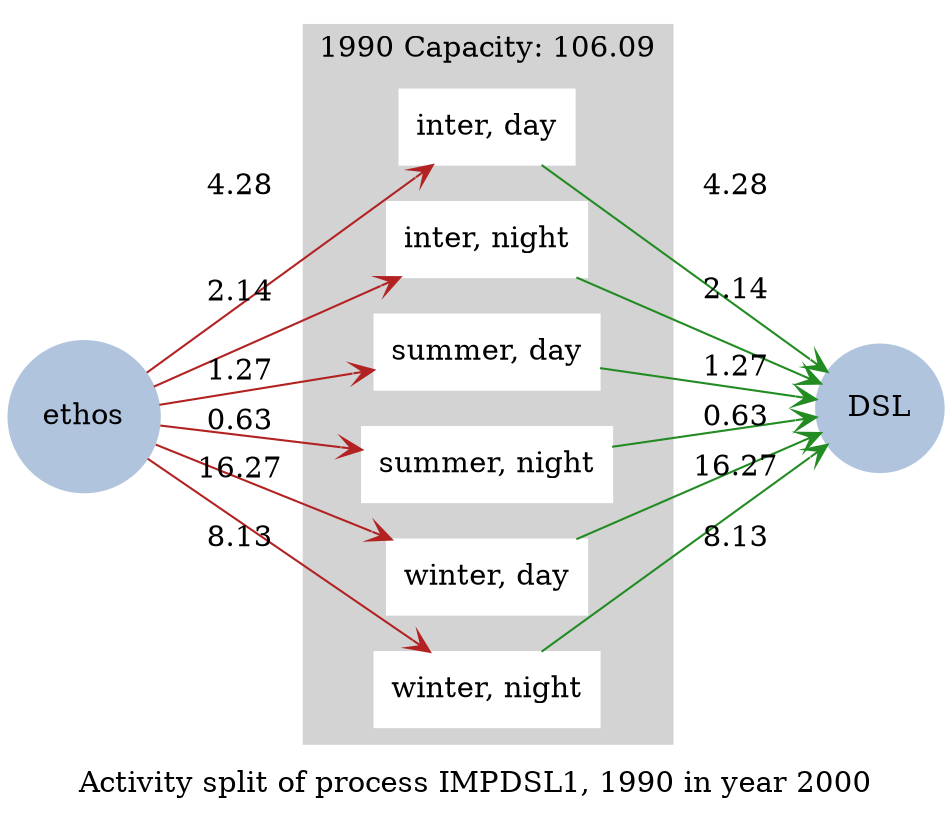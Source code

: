 strict digraph model {
	label = "Activity split of process IMPDSL1, 1990 in year 2000" ;

	compound    = "True" ;
	concentrate = "True";
	rankdir     = "LR" ;
	splines     = "False" ;

	node [ style="filled" ] ;
	edge [ arrowhead="vee" ] ;

	subgraph cluster_slices {
		label = "1990 Capacity: 106.09" ;

		color = "lightgrey" ;
		rank  = "same" ;
		style = "filled" ;

		node [ color="white", shape="box" ] ;

		"inter, day" ;
		"inter, night" ;
		"summer, day" ;
		"summer, night" ;
		"winter, day" ;
		"winter, night" ;
	}

	subgraph energy_carriers {
		node [
		  color     = "lightsteelblue",
		  fontcolor = "black",
		  shape     = "circle"
		] ;

		"DSL"   [ href="../commodities/rc_DSL_2000.svg" ] ;
		"ethos" [ href="../commodities/rc_ethos_2000.svg" ] ;
	}

	subgraph inputs {
		edge [ color="firebrick" ] ;

		"ethos" -> "inter, day"    [ label="4.28" ] ;
		"ethos" -> "inter, night"  [ label="2.14" ] ;
		"ethos" -> "summer, day"   [ label="1.27" ] ;
		"ethos" -> "summer, night" [ label="0.63" ] ;
		"ethos" -> "winter, day"   [ label="16.27" ] ;
		"ethos" -> "winter, night" [ label="8.13" ] ;
	}

	subgraph outputs {
		edge [ color="forestgreen" ] ;

		"inter, day"    -> "DSL" [ label="4.28" ] ;
		"inter, night"  -> "DSL" [ label="2.14" ] ;
		"summer, day"   -> "DSL" [ label="1.27" ] ;
		"summer, night" -> "DSL" [ label="0.63" ] ;
		"winter, day"   -> "DSL" [ label="16.27" ] ;
		"winter, night" -> "DSL" [ label="8.13" ] ;
	}
}
